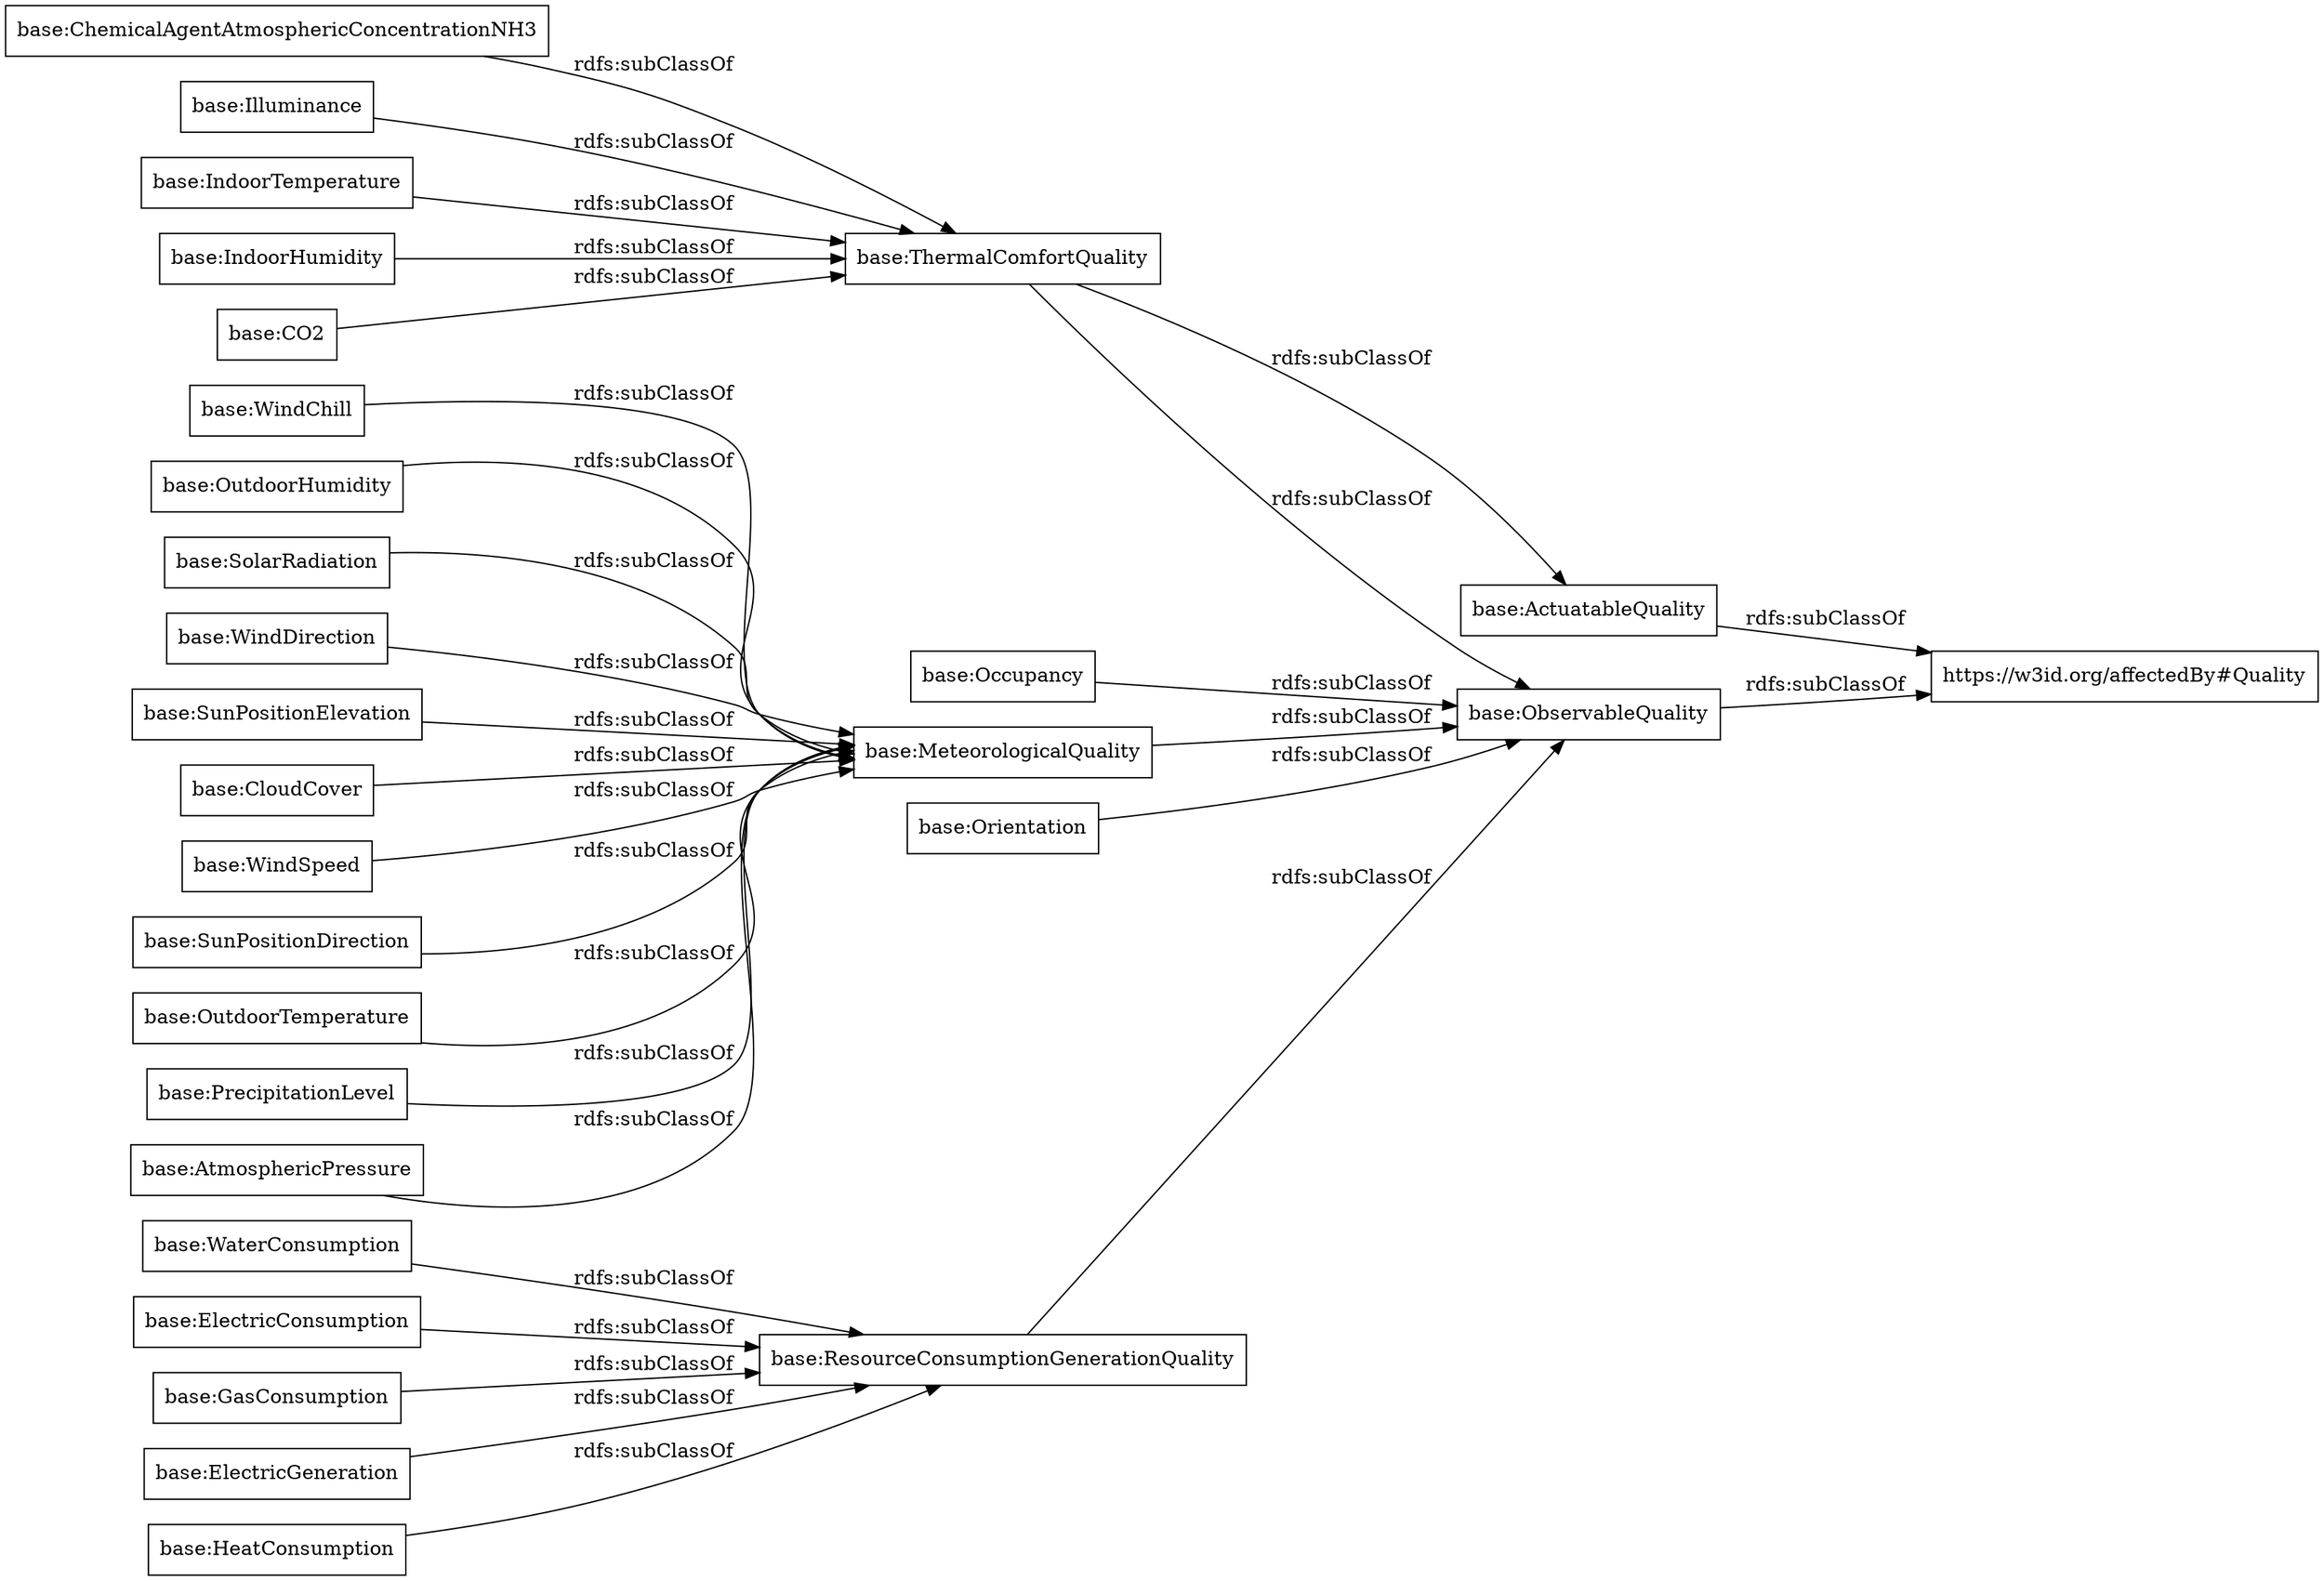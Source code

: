 digraph ar2dtool_diagram { 
rankdir=LR;
size="1000"
node [shape = rectangle, color="black"]; "base:WindChill" "base:ChemicalAgentAtmosphericConcentrationNH3" "base:WaterConsumption" "base:OutdoorHumidity" "base:ThermalComfortQuality" "base:Occupancy" "base:Illuminance" "base:MeteorologicalQuality" "base:SolarRadiation" "base:WindDirection" "base:Orientation" "base:ElectricConsumption" "https://w3id.org/affectedBy#Quality" "base:IndoorTemperature" "base:SunPositionElevation" "base:CloudCover" "base:IndoorHumidity" "base:WindSpeed" "base:ObservableQuality" "base:GasConsumption" "base:ElectricGeneration" "base:ActuatableQuality" "base:SunPositionDirection" "base:OutdoorTemperature" "base:PrecipitationLevel" "base:AtmosphericPressure" "base:CO2" "base:HeatConsumption" "base:ResourceConsumptionGenerationQuality" ; /*classes style*/
	"base:WindDirection" -> "base:MeteorologicalQuality" [ label = "rdfs:subClassOf" ];
	"base:OutdoorHumidity" -> "base:MeteorologicalQuality" [ label = "rdfs:subClassOf" ];
	"base:CloudCover" -> "base:MeteorologicalQuality" [ label = "rdfs:subClassOf" ];
	"base:IndoorHumidity" -> "base:ThermalComfortQuality" [ label = "rdfs:subClassOf" ];
	"base:CO2" -> "base:ThermalComfortQuality" [ label = "rdfs:subClassOf" ];
	"base:SunPositionDirection" -> "base:MeteorologicalQuality" [ label = "rdfs:subClassOf" ];
	"base:WindChill" -> "base:MeteorologicalQuality" [ label = "rdfs:subClassOf" ];
	"base:MeteorologicalQuality" -> "base:ObservableQuality" [ label = "rdfs:subClassOf" ];
	"base:ElectricConsumption" -> "base:ResourceConsumptionGenerationQuality" [ label = "rdfs:subClassOf" ];
	"base:HeatConsumption" -> "base:ResourceConsumptionGenerationQuality" [ label = "rdfs:subClassOf" ];
	"base:Orientation" -> "base:ObservableQuality" [ label = "rdfs:subClassOf" ];
	"base:ThermalComfortQuality" -> "base:ObservableQuality" [ label = "rdfs:subClassOf" ];
	"base:ThermalComfortQuality" -> "base:ActuatableQuality" [ label = "rdfs:subClassOf" ];
	"base:SunPositionElevation" -> "base:MeteorologicalQuality" [ label = "rdfs:subClassOf" ];
	"base:WaterConsumption" -> "base:ResourceConsumptionGenerationQuality" [ label = "rdfs:subClassOf" ];
	"base:ElectricGeneration" -> "base:ResourceConsumptionGenerationQuality" [ label = "rdfs:subClassOf" ];
	"base:ResourceConsumptionGenerationQuality" -> "base:ObservableQuality" [ label = "rdfs:subClassOf" ];
	"base:Illuminance" -> "base:ThermalComfortQuality" [ label = "rdfs:subClassOf" ];
	"base:PrecipitationLevel" -> "base:MeteorologicalQuality" [ label = "rdfs:subClassOf" ];
	"base:GasConsumption" -> "base:ResourceConsumptionGenerationQuality" [ label = "rdfs:subClassOf" ];
	"base:SolarRadiation" -> "base:MeteorologicalQuality" [ label = "rdfs:subClassOf" ];
	"base:Occupancy" -> "base:ObservableQuality" [ label = "rdfs:subClassOf" ];
	"base:IndoorTemperature" -> "base:ThermalComfortQuality" [ label = "rdfs:subClassOf" ];
	"base:AtmosphericPressure" -> "base:MeteorologicalQuality" [ label = "rdfs:subClassOf" ];
	"base:ActuatableQuality" -> "https://w3id.org/affectedBy#Quality" [ label = "rdfs:subClassOf" ];
	"base:WindSpeed" -> "base:MeteorologicalQuality" [ label = "rdfs:subClassOf" ];
	"base:OutdoorTemperature" -> "base:MeteorologicalQuality" [ label = "rdfs:subClassOf" ];
	"base:ChemicalAgentAtmosphericConcentrationNH3" -> "base:ThermalComfortQuality" [ label = "rdfs:subClassOf" ];
	"base:ObservableQuality" -> "https://w3id.org/affectedBy#Quality" [ label = "rdfs:subClassOf" ];

}
